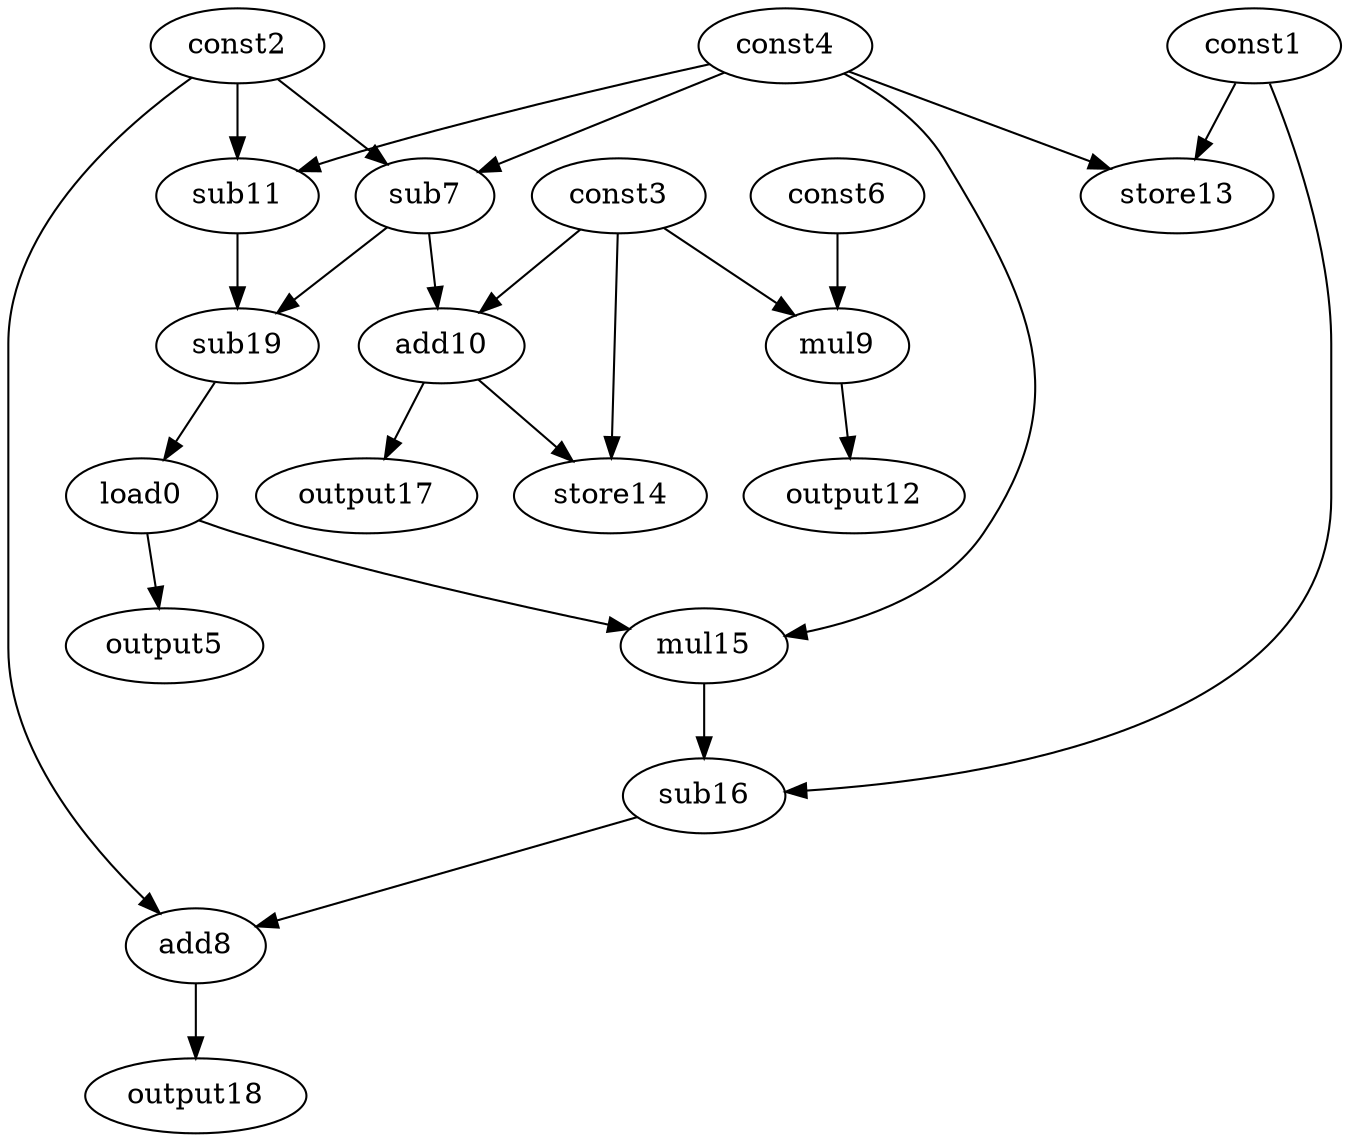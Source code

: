 digraph G { 
load0[opcode=load]; 
const1[opcode=const]; 
const2[opcode=const]; 
const3[opcode=const]; 
const4[opcode=const]; 
output5[opcode=output]; 
const6[opcode=const]; 
sub7[opcode=sub]; 
add8[opcode=add]; 
mul9[opcode=mul]; 
add10[opcode=add]; 
sub11[opcode=sub]; 
output12[opcode=output]; 
store13[opcode=store]; 
store14[opcode=store]; 
mul15[opcode=mul]; 
sub16[opcode=sub]; 
output17[opcode=output]; 
output18[opcode=output]; 
sub19[opcode=sub]; 
const2->sub7[operand=0];
const4->sub7[operand=1];
const3->mul9[operand=0];
const6->mul9[operand=1];
const2->sub11[operand=0];
const4->sub11[operand=1];
const1->store13[operand=0];
const4->store13[operand=1];
const3->add10[operand=0];
sub7->add10[operand=1];
mul9->output12[operand=0];
sub11->sub19[operand=0];
sub7->sub19[operand=1];
sub19->load0[operand=0];
add10->store14[operand=0];
const3->store14[operand=1];
add10->output17[operand=0];
load0->output5[operand=0];
load0->mul15[operand=0];
const4->mul15[operand=1];
const1->sub16[operand=0];
mul15->sub16[operand=1];
sub16->add8[operand=0];
const2->add8[operand=1];
add8->output18[operand=0];
}
